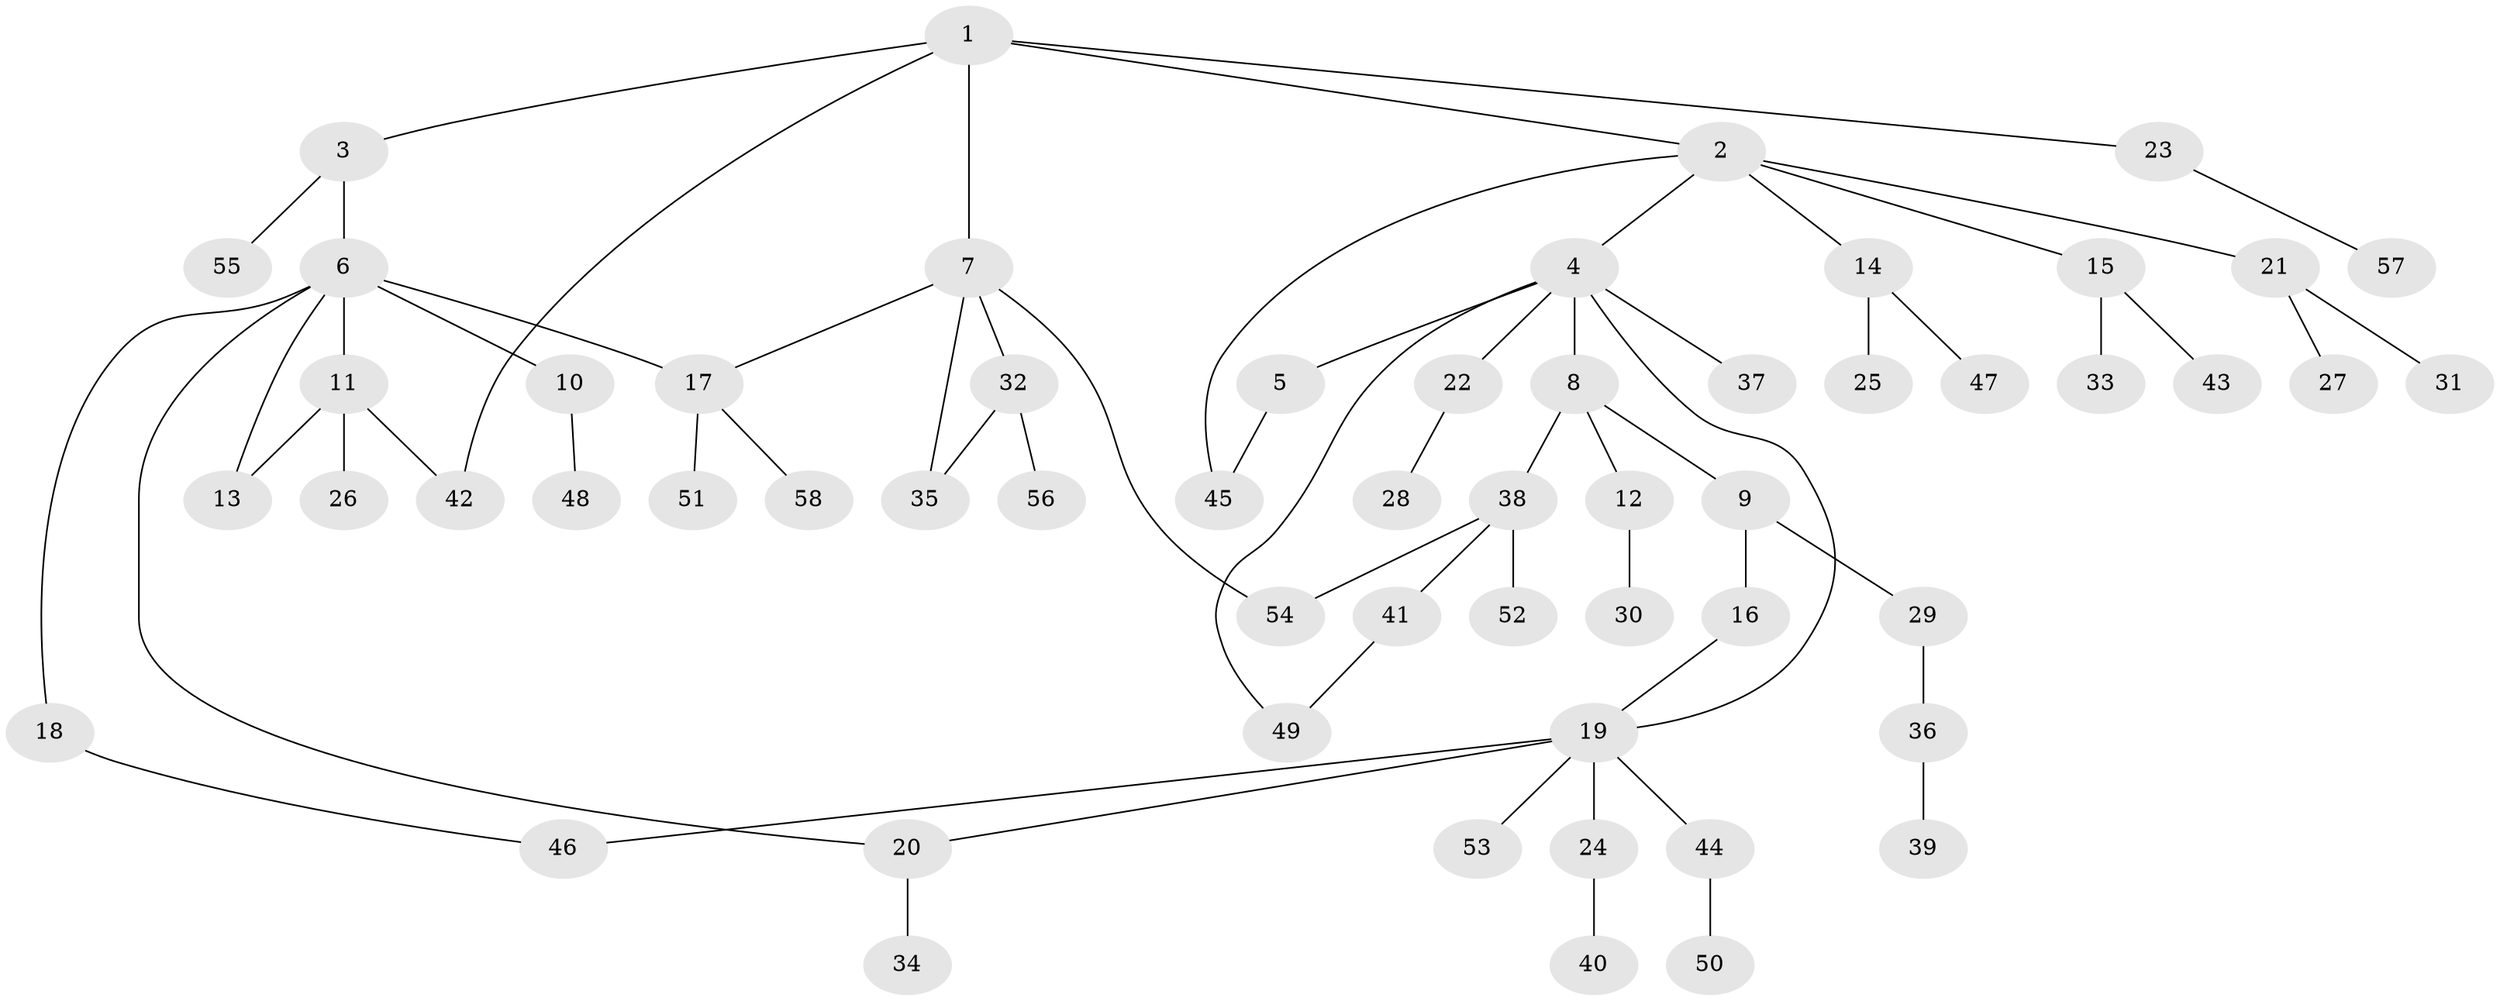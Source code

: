 // Generated by graph-tools (version 1.1) at 2025/49/03/09/25 03:49:27]
// undirected, 58 vertices, 67 edges
graph export_dot {
graph [start="1"]
  node [color=gray90,style=filled];
  1;
  2;
  3;
  4;
  5;
  6;
  7;
  8;
  9;
  10;
  11;
  12;
  13;
  14;
  15;
  16;
  17;
  18;
  19;
  20;
  21;
  22;
  23;
  24;
  25;
  26;
  27;
  28;
  29;
  30;
  31;
  32;
  33;
  34;
  35;
  36;
  37;
  38;
  39;
  40;
  41;
  42;
  43;
  44;
  45;
  46;
  47;
  48;
  49;
  50;
  51;
  52;
  53;
  54;
  55;
  56;
  57;
  58;
  1 -- 2;
  1 -- 3;
  1 -- 7;
  1 -- 23;
  1 -- 42;
  2 -- 4;
  2 -- 14;
  2 -- 15;
  2 -- 21;
  2 -- 45;
  3 -- 6;
  3 -- 55;
  4 -- 5;
  4 -- 8;
  4 -- 22;
  4 -- 37;
  4 -- 49;
  4 -- 19;
  5 -- 45;
  6 -- 10;
  6 -- 11;
  6 -- 13;
  6 -- 18;
  6 -- 17;
  6 -- 20;
  7 -- 17;
  7 -- 32;
  7 -- 54;
  7 -- 35;
  8 -- 9;
  8 -- 12;
  8 -- 38;
  9 -- 16;
  9 -- 29;
  10 -- 48;
  11 -- 26;
  11 -- 42;
  11 -- 13;
  12 -- 30;
  14 -- 25;
  14 -- 47;
  15 -- 33;
  15 -- 43;
  16 -- 19;
  17 -- 51;
  17 -- 58;
  18 -- 46;
  19 -- 20;
  19 -- 24;
  19 -- 44;
  19 -- 53;
  19 -- 46;
  20 -- 34;
  21 -- 27;
  21 -- 31;
  22 -- 28;
  23 -- 57;
  24 -- 40;
  29 -- 36;
  32 -- 35;
  32 -- 56;
  36 -- 39;
  38 -- 41;
  38 -- 52;
  38 -- 54;
  41 -- 49;
  44 -- 50;
}
